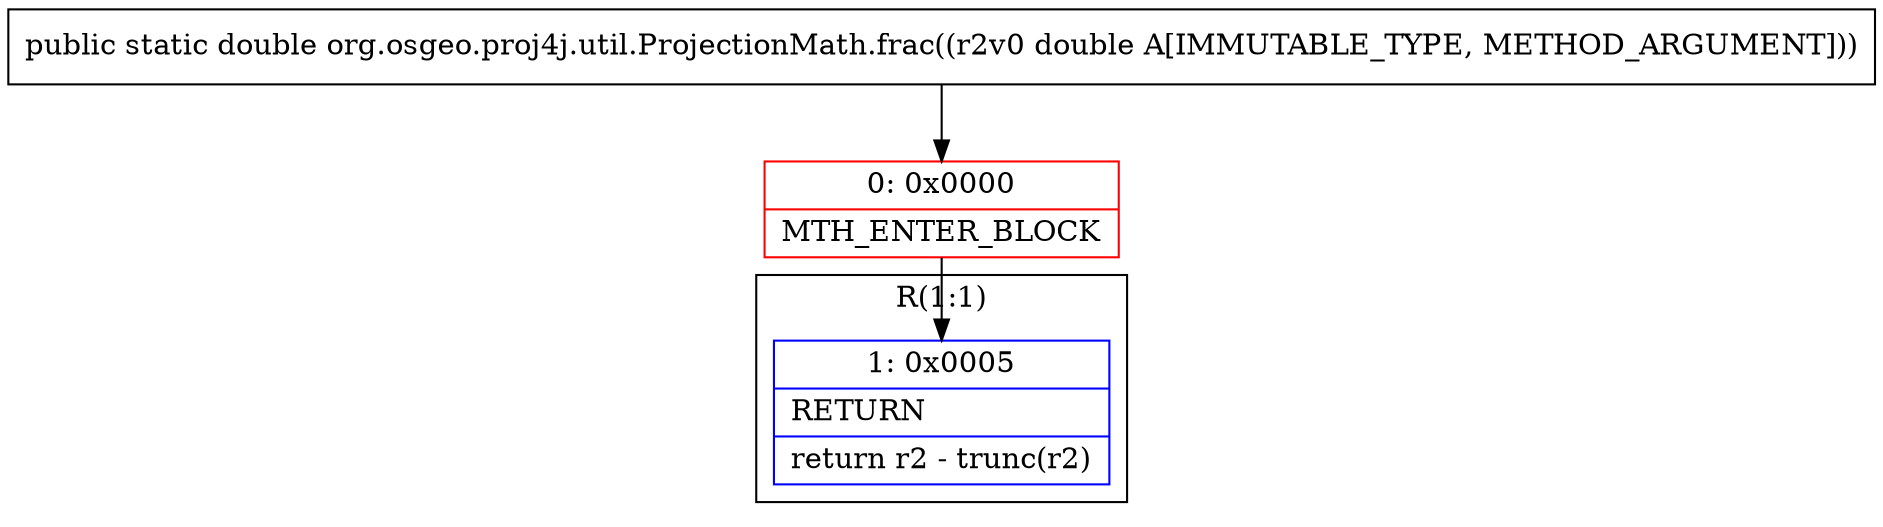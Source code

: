 digraph "CFG fororg.osgeo.proj4j.util.ProjectionMath.frac(D)D" {
subgraph cluster_Region_1888646859 {
label = "R(1:1)";
node [shape=record,color=blue];
Node_1 [shape=record,label="{1\:\ 0x0005|RETURN\l|return r2 \- trunc(r2)\l}"];
}
Node_0 [shape=record,color=red,label="{0\:\ 0x0000|MTH_ENTER_BLOCK\l}"];
MethodNode[shape=record,label="{public static double org.osgeo.proj4j.util.ProjectionMath.frac((r2v0 double A[IMMUTABLE_TYPE, METHOD_ARGUMENT])) }"];
MethodNode -> Node_0;
Node_0 -> Node_1;
}


